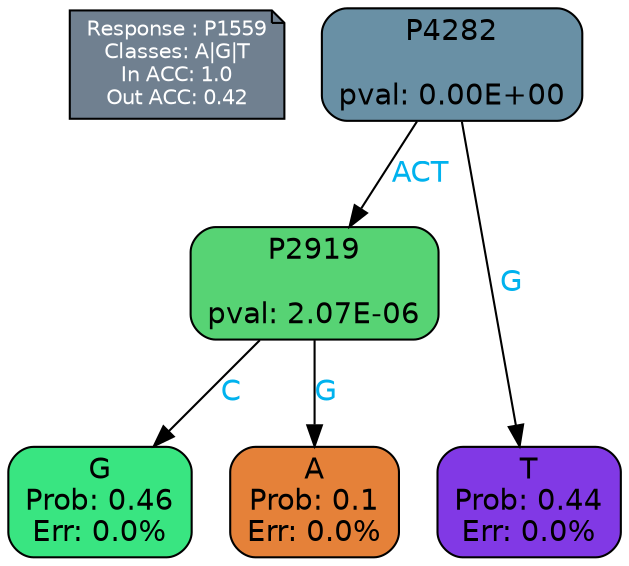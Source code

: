 digraph Tree {
node [shape=box, style="filled, rounded", color="black", fontname=helvetica] ;
graph [ranksep=equally, splines=polylines, bgcolor=transparent, dpi=600] ;
edge [fontname=helvetica] ;
LEGEND [label="Response : P1559
Classes: A|G|T
In ACC: 1.0
Out ACC: 0.42
",shape=note,align=left,style=filled,fillcolor="slategray",fontcolor="white",fontsize=10];1 [label="P4282

pval: 0.00E+00", fillcolor="#6990a5"] ;
2 [label="P2919

pval: 2.07E-06", fillcolor="#57d374"] ;
3 [label="G
Prob: 0.46
Err: 0.0%", fillcolor="#39e581"] ;
4 [label="A
Prob: 0.1
Err: 0.0%", fillcolor="#e58139"] ;
5 [label="T
Prob: 0.44
Err: 0.0%", fillcolor="#8139e5"] ;
1 -> 2 [label="ACT",fontcolor=deepskyblue2] ;
1 -> 5 [label="G",fontcolor=deepskyblue2] ;
2 -> 3 [label="C",fontcolor=deepskyblue2] ;
2 -> 4 [label="G",fontcolor=deepskyblue2] ;
{rank = same; 3;4;5;}{rank = same; LEGEND;1;}}